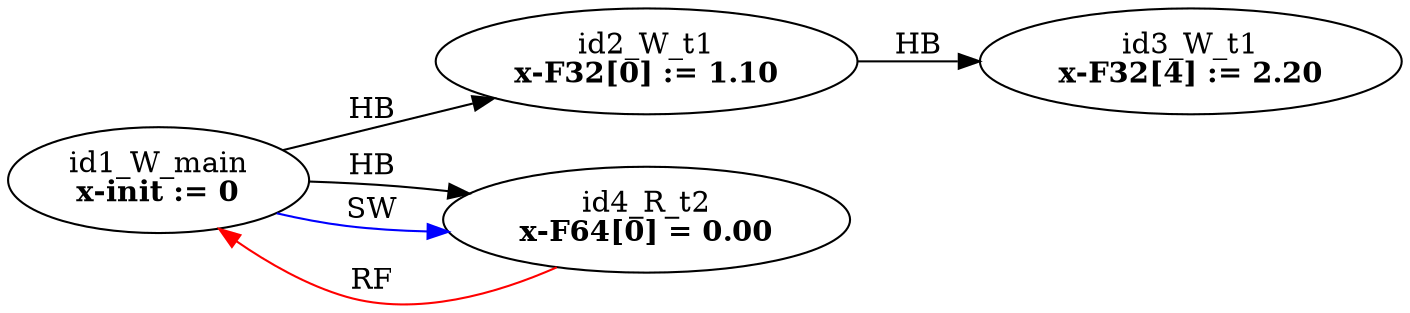 digraph memory_model {
rankdir=LR;
splines=true; esep=0.5;
id2_W_t1 -> id3_W_t1 [label = "HB", color="black"];
id1_W_main -> id2_W_t1 [label = "HB", color="black"];
id1_W_main -> id4_R_t2 [label = "HB", color="black"];
id4_R_t2 -> id1_W_main [label = "RF", color="red"];
id1_W_main -> id4_R_t2 [label = "SW", color="blue"];
id1_W_main [label=<id1_W_main<br/><B>x-init := 0</B>>, pos="2.5,4!"]
id2_W_t1 [label=<id2_W_t1<br/><B>x-F32[0] := 1.10</B>>, pos="0,2!"]
id3_W_t1 [label=<id3_W_t1<br/><B>x-F32[4] := 2.20</B>>, pos="0,0!"]
id4_R_t2 [label=<id4_R_t2<br/><B>x-F64[0] = 0.00</B>>, pos="5,2!"]
}